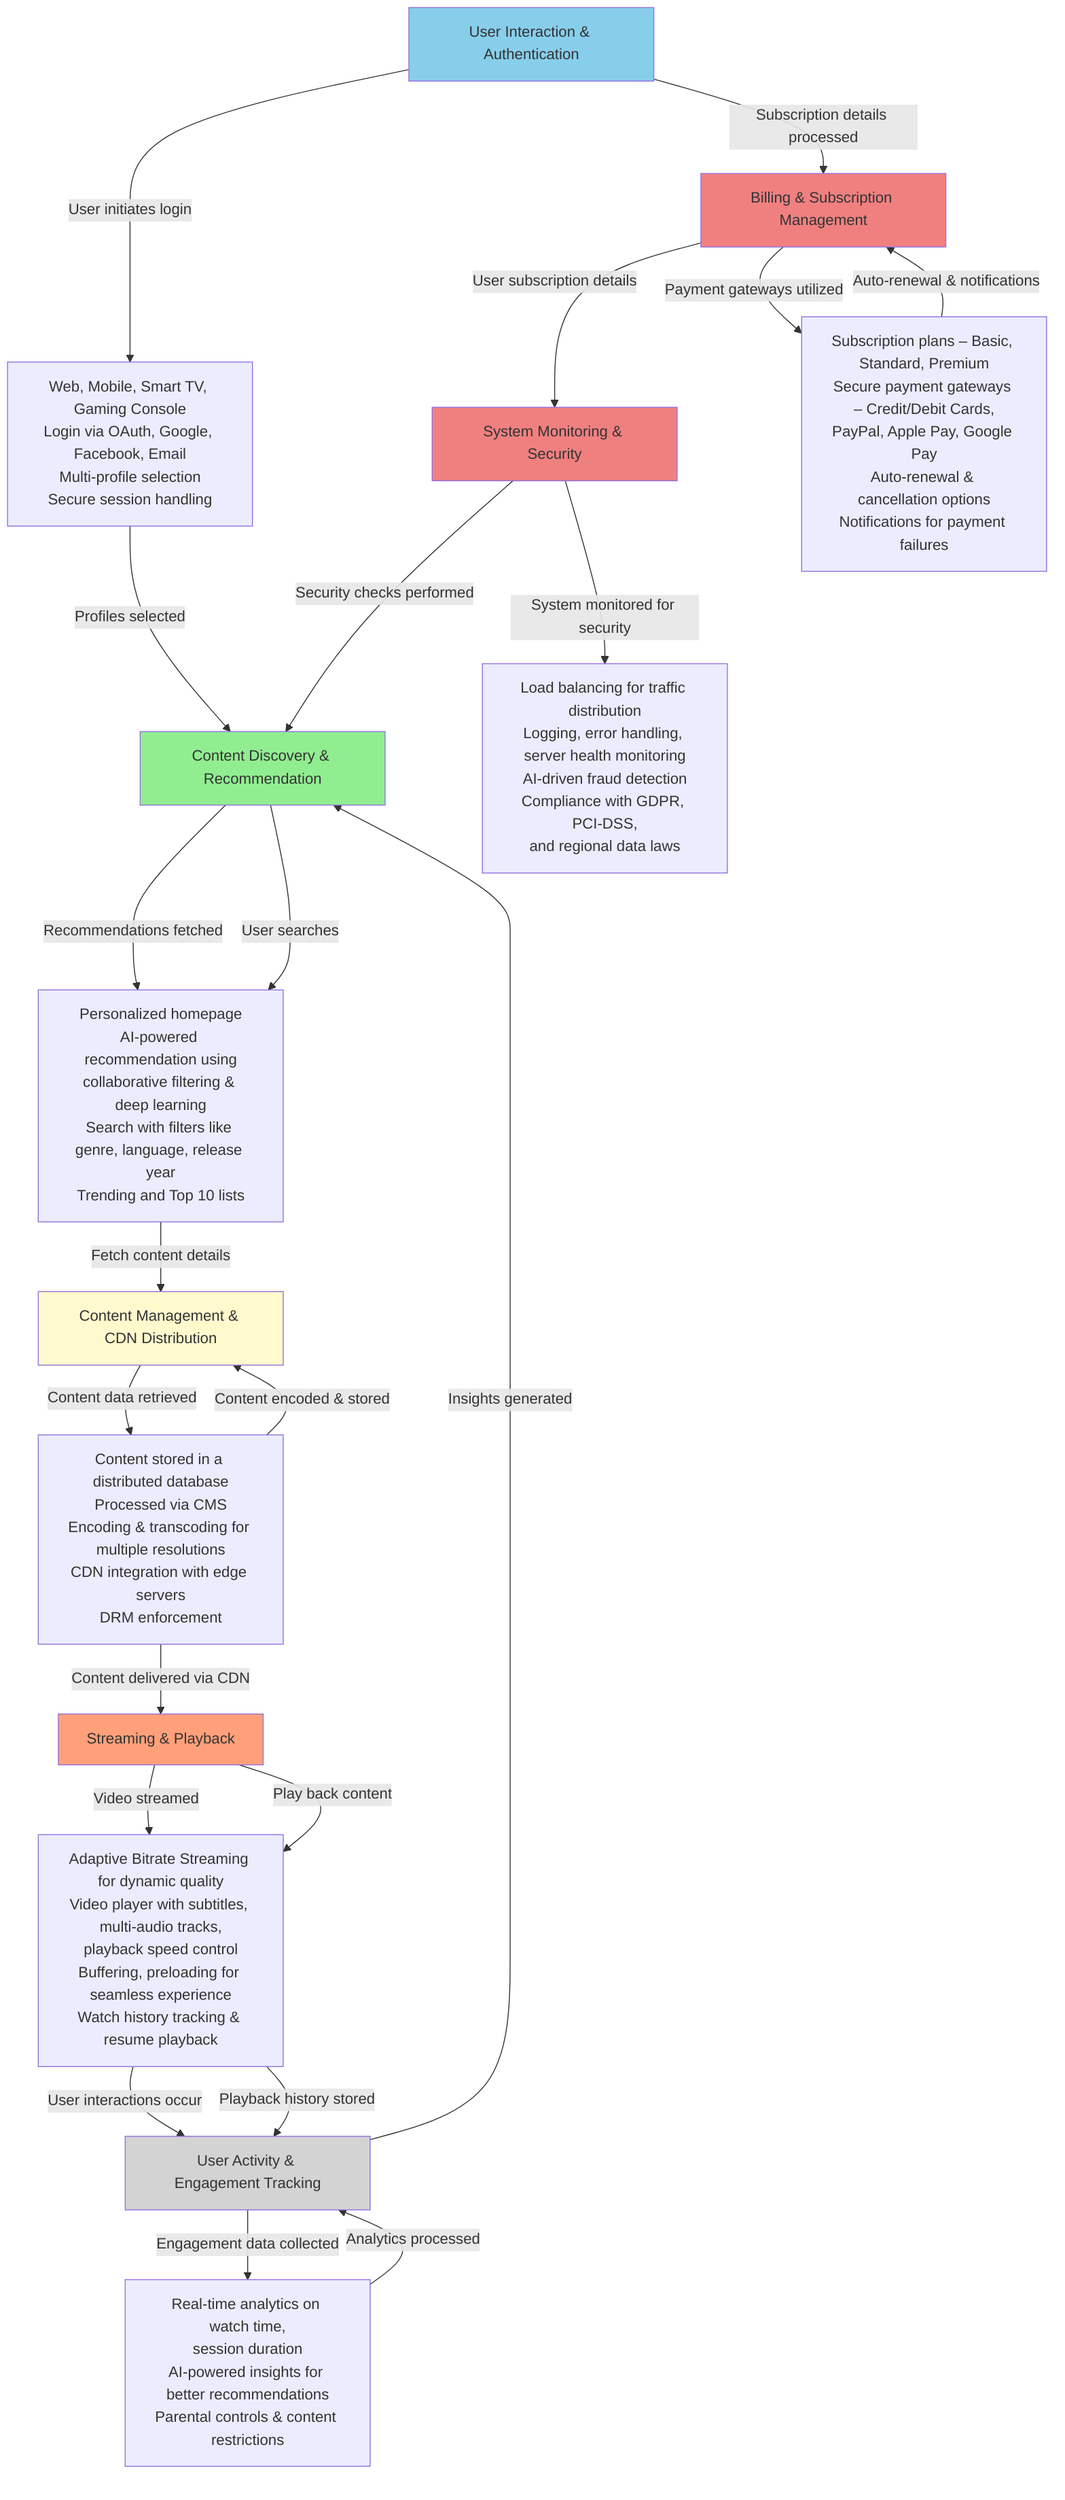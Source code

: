 %%{init: {'theme': 'default', 'themeVariables': { 'background': '#F5F5DC', 'arrowColor': '#FF4500', 'boxFill': '#87CEEB'}}}%%
flowchart TD
    A[User Interaction & Authentication]:::lightBlue
    B[Content Discovery & Recommendation]:::lightGreen
    C[Content Management & CDN Distribution]:::lightYellow
    D[Streaming & Playback]:::lightOrange
    E[User Activity & Engagement Tracking]:::lightGrey
    F[Billing & Subscription Management]:::lightRed
    G[System Monitoring & Security]:::lightRed

    A1[Web, Mobile, Smart TV, Gaming Console\nLogin via OAuth, Google, Facebook, Email\nMulti-profile selection\nSecure session handling]
    B1[Personalized homepage\nAI-powered recommendation using\ncollaborative filtering & deep learning\nSearch with filters like genre, language, release year\nTrending and Top 10 lists]
    C1[Content stored in a distributed database\nProcessed via CMS\nEncoding & transcoding for multiple resolutions\nCDN integration with edge servers\nDRM enforcement]
    D1[Adaptive Bitrate Streaming for dynamic quality\nVideo player with subtitles, multi-audio tracks,\nplayback speed control\nBuffering, preloading for seamless experience\nWatch history tracking & resume playback]
    E1[Real-time analytics on watch time,\nsession duration\nAI-powered insights for better recommendations\nParental controls & content restrictions]
    F1[Subscription plans – Basic, Standard, Premium\nSecure payment gateways – Credit/Debit Cards,\nPayPal, Apple Pay, Google Pay\nAuto-renewal & cancellation options\nNotifications for payment failures]
    G1[Load balancing for traffic distribution\nLogging, error handling, server health monitoring\nAI-driven fraud detection\nCompliance with GDPR, PCI-DSS,\nand regional data laws]

    A -->|User initiates login| A1
    A1 -->|Profiles selected| B
    B -->|Recommendations fetched| B1
    B --->|User searches| B1
    B1 -->|Fetch content details| C
    C -->|Content data retrieved| C1
    C1 -->|Content encoded & stored| C
    C1 -->|Content delivered via CDN| D
    D -->|Video streamed| D1
    D1 -->|User interactions occur| E
    E -->|Engagement data collected| E1
    E1 -->|Analytics processed| E
    D -->|Play back content| D1
    E -->|Insights generated| B
    D1 -->|Playback history stored| E

    A -->|Subscription details processed| F
    F -->|Payment gateways utilized| F1
    F1 -->|Auto-renewal & notifications| F
    F -->|User subscription details| G
    G -->|System monitored for security| G1
    G -->|Security checks performed| B

    classDef lightBlue fill:#87CEEB;
    classDef lightGreen fill:#90EE90;
    classDef lightYellow fill:#FFFACD;
    classDef lightOrange fill:#FFA07A;
    classDef lightGrey fill:#D3D3D3;
    classDef lightRed fill:#F08080;